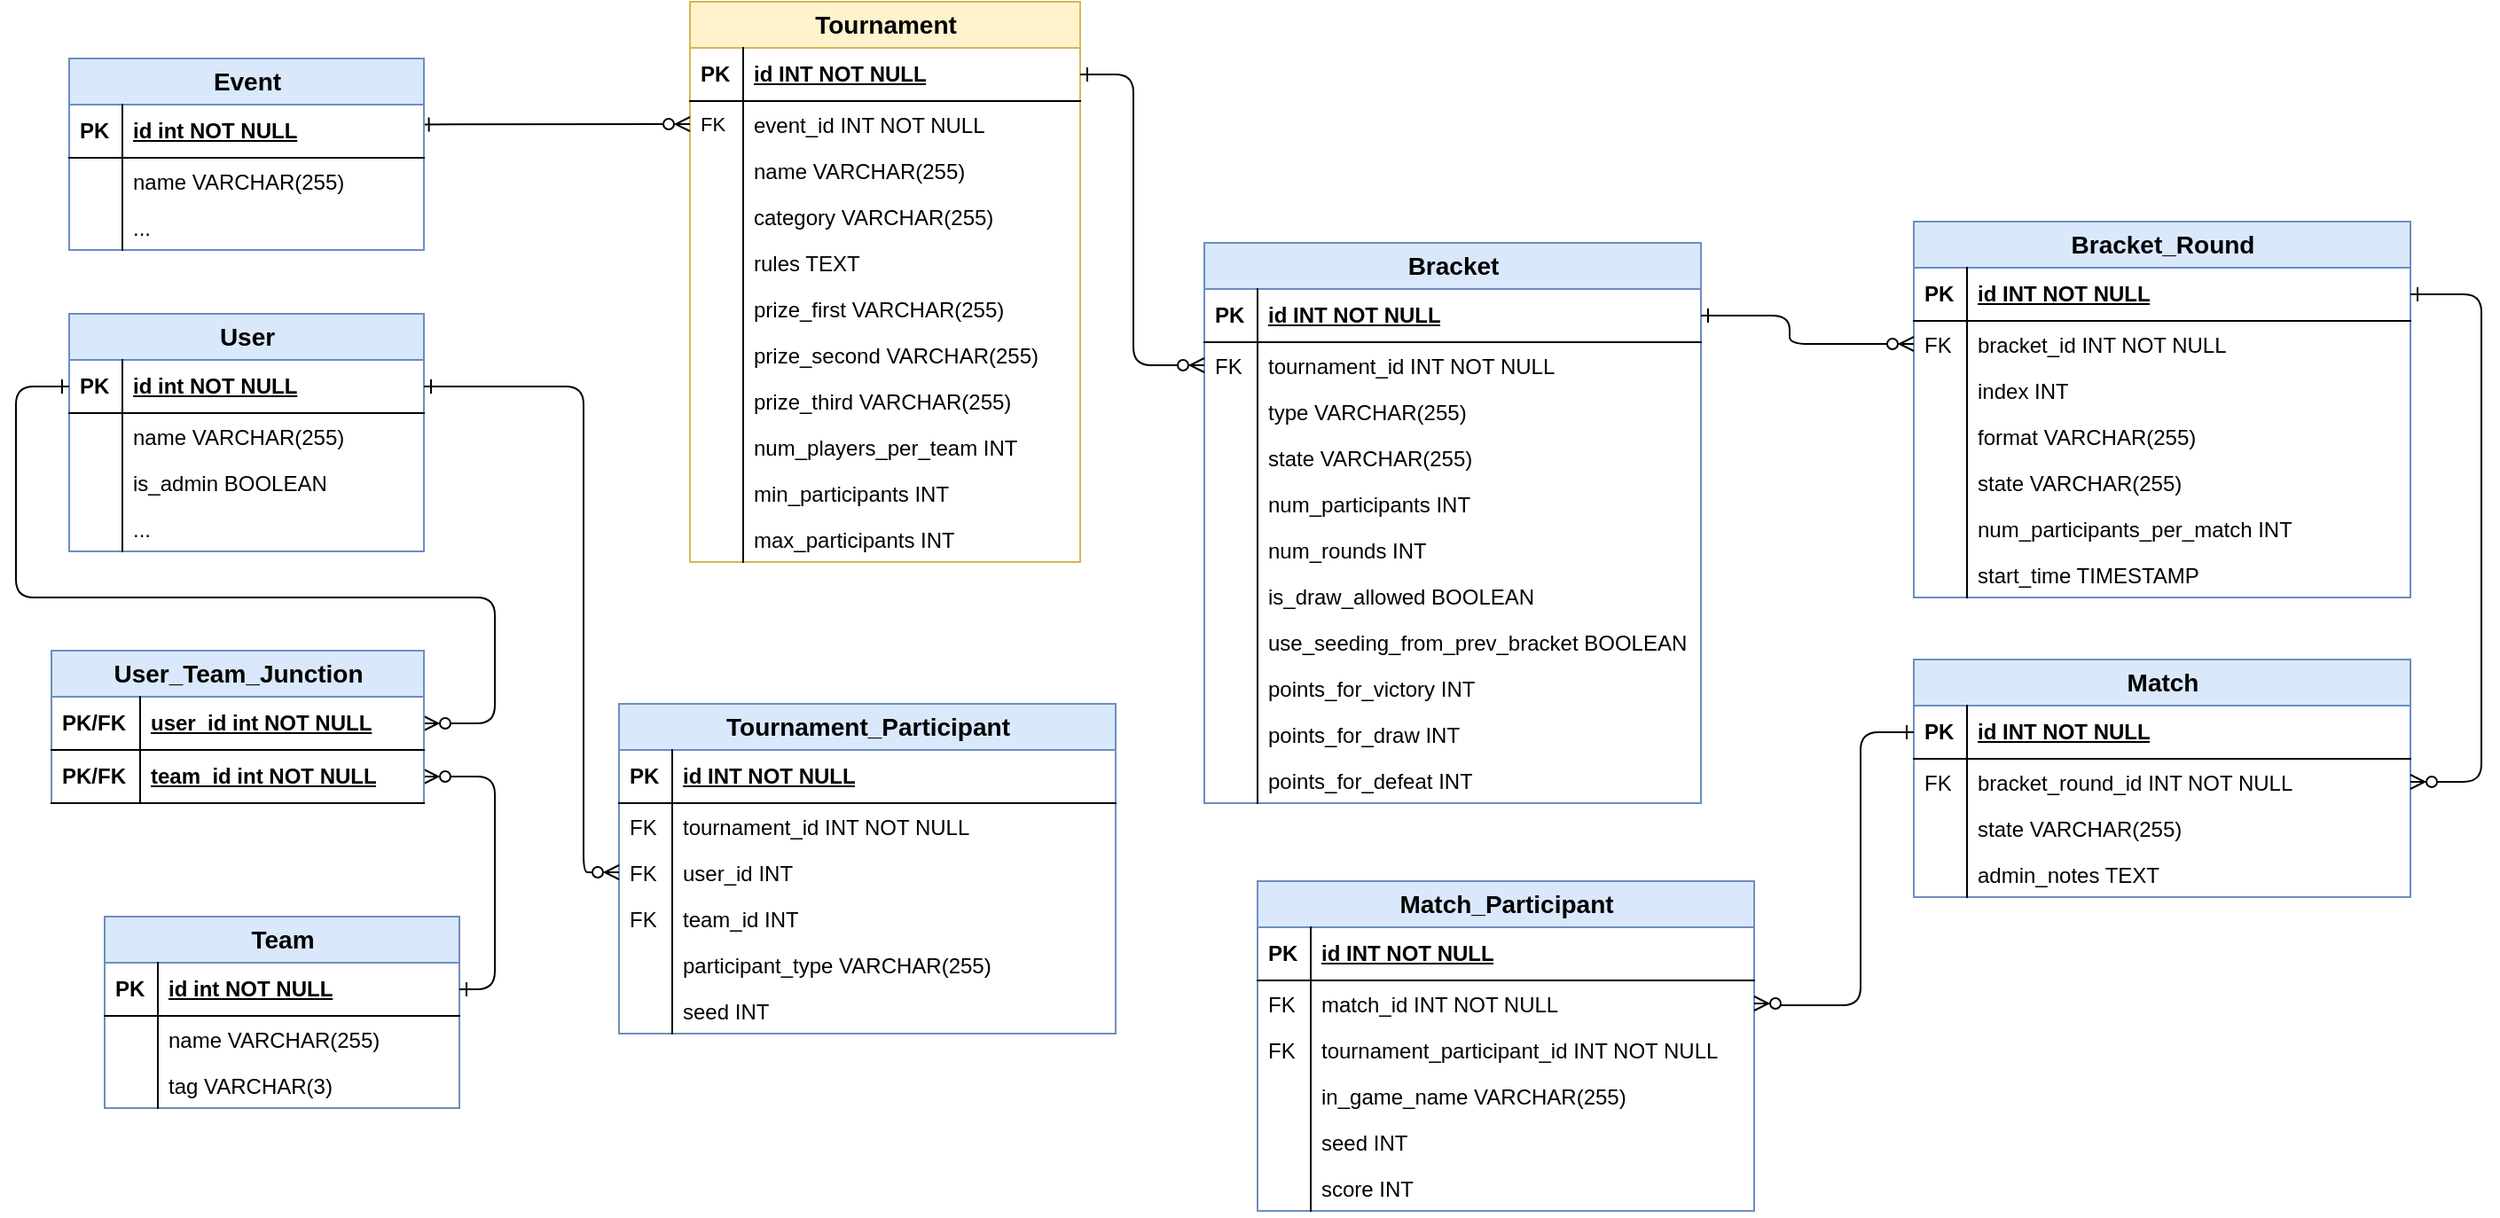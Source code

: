 <mxfile version="26.0.9">
  <diagram name="Page-1" id="e56a1550-8fbb-45ad-956c-1786394a9013">
    <mxGraphModel dx="2074" dy="1196" grid="1" gridSize="10" guides="1" tooltips="1" connect="1" arrows="1" fold="1" page="1" pageScale="1" pageWidth="1100" pageHeight="850" background="none" math="0" shadow="0">
      <root>
        <mxCell id="0" />
        <mxCell id="1" parent="0" />
        <mxCell id="2e49270ec7c68f3f-8" value="Tournament" style="swimlane;html=1;fontStyle=1;childLayout=stackLayout;horizontal=1;startSize=26;fillColor=#fff2cc;horizontalStack=0;resizeParent=1;resizeLast=0;collapsible=1;marginBottom=0;swimlaneFillColor=#ffffff;align=center;rounded=0;shadow=0;comic=0;labelBackgroundColor=none;strokeWidth=1;fontFamily=Helvetica;fontSize=14;swimlaneLine=1;strokeColor=#d6b656;" parent="1" vertex="1">
          <mxGeometry x="400" y="54" width="220" height="316" as="geometry" />
        </mxCell>
        <mxCell id="2e49270ec7c68f3f-9" value="id INT NOT NULL" style="shape=partialRectangle;top=0;left=0;right=0;bottom=1;html=1;align=left;verticalAlign=middle;fillColor=none;spacingLeft=34;spacingRight=4;whiteSpace=wrap;overflow=hidden;rotatable=0;points=[[0,0.5],[1,0.5]];portConstraint=eastwest;dropTarget=0;fontStyle=5;" parent="2e49270ec7c68f3f-8" vertex="1">
          <mxGeometry y="26" width="220" height="30" as="geometry" />
        </mxCell>
        <mxCell id="2e49270ec7c68f3f-10" value="PK" style="shape=partialRectangle;top=0;left=0;bottom=0;html=1;fillColor=none;align=left;verticalAlign=middle;spacingLeft=4;spacingRight=4;whiteSpace=wrap;overflow=hidden;rotatable=0;points=[];portConstraint=eastwest;part=1;fontStyle=1" parent="2e49270ec7c68f3f-9" vertex="1" connectable="0">
          <mxGeometry width="30" height="30" as="geometry" />
        </mxCell>
        <mxCell id="2e49270ec7c68f3f-11" value="event_id INT NOT NULL" style="shape=partialRectangle;top=0;left=0;right=0;bottom=0;html=1;align=left;verticalAlign=top;fillColor=none;spacingLeft=34;spacingRight=4;whiteSpace=wrap;overflow=hidden;rotatable=0;points=[[0,0.5],[1,0.5]];portConstraint=eastwest;dropTarget=0;" parent="2e49270ec7c68f3f-8" vertex="1">
          <mxGeometry y="56" width="220" height="26" as="geometry" />
        </mxCell>
        <mxCell id="2e49270ec7c68f3f-12" value="FK" style="shape=partialRectangle;top=0;left=0;bottom=0;html=1;fillColor=none;align=left;verticalAlign=top;spacingLeft=4;spacingRight=4;whiteSpace=wrap;overflow=hidden;rotatable=0;points=[];portConstraint=eastwest;part=1;fontSize=11;" parent="2e49270ec7c68f3f-11" vertex="1" connectable="0">
          <mxGeometry width="30" height="26" as="geometry" />
        </mxCell>
        <mxCell id="2e49270ec7c68f3f-13" value="name VARCHAR(255)" style="shape=partialRectangle;top=0;left=0;right=0;bottom=0;html=1;align=left;verticalAlign=top;fillColor=none;spacingLeft=34;spacingRight=4;whiteSpace=wrap;overflow=hidden;rotatable=0;points=[[0,0.5],[1,0.5]];portConstraint=eastwest;dropTarget=0;" parent="2e49270ec7c68f3f-8" vertex="1">
          <mxGeometry y="82" width="220" height="26" as="geometry" />
        </mxCell>
        <mxCell id="2e49270ec7c68f3f-14" value="" style="shape=partialRectangle;top=0;left=0;bottom=0;html=1;fillColor=none;align=left;verticalAlign=top;spacingLeft=4;spacingRight=4;whiteSpace=wrap;overflow=hidden;rotatable=0;points=[];portConstraint=eastwest;part=1;" parent="2e49270ec7c68f3f-13" vertex="1" connectable="0">
          <mxGeometry width="30" height="26" as="geometry" />
        </mxCell>
        <mxCell id="2e49270ec7c68f3f-15" value="category VARCHAR(255)" style="shape=partialRectangle;top=0;left=0;right=0;bottom=0;html=1;align=left;verticalAlign=top;fillColor=none;spacingLeft=34;spacingRight=4;whiteSpace=wrap;overflow=hidden;rotatable=0;points=[[0,0.5],[1,0.5]];portConstraint=eastwest;dropTarget=0;" parent="2e49270ec7c68f3f-8" vertex="1">
          <mxGeometry y="108" width="220" height="26" as="geometry" />
        </mxCell>
        <mxCell id="2e49270ec7c68f3f-16" value="" style="shape=partialRectangle;top=0;left=0;bottom=0;html=1;fillColor=none;align=left;verticalAlign=top;spacingLeft=4;spacingRight=4;whiteSpace=wrap;overflow=hidden;rotatable=0;points=[];portConstraint=eastwest;part=1;" parent="2e49270ec7c68f3f-15" vertex="1" connectable="0">
          <mxGeometry width="30" height="26" as="geometry" />
        </mxCell>
        <mxCell id="fRaRHM7b2rhpV97zPJQO-42" value="rules TEXT" style="shape=partialRectangle;top=0;left=0;right=0;bottom=0;html=1;align=left;verticalAlign=top;fillColor=none;spacingLeft=34;spacingRight=4;whiteSpace=wrap;overflow=hidden;rotatable=0;points=[[0,0.5],[1,0.5]];portConstraint=eastwest;dropTarget=0;" parent="2e49270ec7c68f3f-8" vertex="1">
          <mxGeometry y="134" width="220" height="26" as="geometry" />
        </mxCell>
        <mxCell id="fRaRHM7b2rhpV97zPJQO-43" value="" style="shape=partialRectangle;top=0;left=0;bottom=0;html=1;fillColor=none;align=left;verticalAlign=top;spacingLeft=4;spacingRight=4;whiteSpace=wrap;overflow=hidden;rotatable=0;points=[];portConstraint=eastwest;part=1;" parent="fRaRHM7b2rhpV97zPJQO-42" vertex="1" connectable="0">
          <mxGeometry width="30" height="26" as="geometry" />
        </mxCell>
        <mxCell id="fRaRHM7b2rhpV97zPJQO-53" value="prize_first VARCHAR(255)" style="shape=partialRectangle;top=0;left=0;right=0;bottom=0;html=1;align=left;verticalAlign=top;fillColor=none;spacingLeft=34;spacingRight=4;whiteSpace=wrap;overflow=hidden;rotatable=0;points=[[0,0.5],[1,0.5]];portConstraint=eastwest;dropTarget=0;" parent="2e49270ec7c68f3f-8" vertex="1">
          <mxGeometry y="160" width="220" height="26" as="geometry" />
        </mxCell>
        <mxCell id="fRaRHM7b2rhpV97zPJQO-54" value="" style="shape=partialRectangle;top=0;left=0;bottom=0;html=1;fillColor=none;align=left;verticalAlign=top;spacingLeft=4;spacingRight=4;whiteSpace=wrap;overflow=hidden;rotatable=0;points=[];portConstraint=eastwest;part=1;fontSize=11;" parent="fRaRHM7b2rhpV97zPJQO-53" vertex="1" connectable="0">
          <mxGeometry width="30" height="26" as="geometry" />
        </mxCell>
        <mxCell id="2e49270ec7c68f3f-17" value="prize_second VARCHAR(255)" style="shape=partialRectangle;top=0;left=0;right=0;bottom=0;html=1;align=left;verticalAlign=top;fillColor=none;spacingLeft=34;spacingRight=4;whiteSpace=wrap;overflow=hidden;rotatable=0;points=[[0,0.5],[1,0.5]];portConstraint=eastwest;dropTarget=0;" parent="2e49270ec7c68f3f-8" vertex="1">
          <mxGeometry y="186" width="220" height="26" as="geometry" />
        </mxCell>
        <mxCell id="2e49270ec7c68f3f-18" value="" style="shape=partialRectangle;top=0;left=0;bottom=0;html=1;fillColor=none;align=left;verticalAlign=top;spacingLeft=4;spacingRight=4;whiteSpace=wrap;overflow=hidden;rotatable=0;points=[];portConstraint=eastwest;part=1;" parent="2e49270ec7c68f3f-17" vertex="1" connectable="0">
          <mxGeometry width="30" height="26" as="geometry" />
        </mxCell>
        <mxCell id="8nVqn9F7mRkCLRHkXSz2-2" value="prize_third VARCHAR(255)" style="shape=partialRectangle;top=0;left=0;right=0;bottom=0;html=1;align=left;verticalAlign=top;fillColor=none;spacingLeft=34;spacingRight=4;whiteSpace=wrap;overflow=hidden;rotatable=0;points=[[0,0.5],[1,0.5]];portConstraint=eastwest;dropTarget=0;" parent="2e49270ec7c68f3f-8" vertex="1">
          <mxGeometry y="212" width="220" height="26" as="geometry" />
        </mxCell>
        <mxCell id="8nVqn9F7mRkCLRHkXSz2-3" value="" style="shape=partialRectangle;top=0;left=0;bottom=0;html=1;fillColor=none;align=left;verticalAlign=top;spacingLeft=4;spacingRight=4;whiteSpace=wrap;overflow=hidden;rotatable=0;points=[];portConstraint=eastwest;part=1;" parent="8nVqn9F7mRkCLRHkXSz2-2" vertex="1" connectable="0">
          <mxGeometry width="30" height="26" as="geometry" />
        </mxCell>
        <mxCell id="8nVqn9F7mRkCLRHkXSz2-4" value="num_players_per_team INT" style="shape=partialRectangle;top=0;left=0;right=0;bottom=0;html=1;align=left;verticalAlign=top;fillColor=none;spacingLeft=34;spacingRight=4;whiteSpace=wrap;overflow=hidden;rotatable=0;points=[[0,0.5],[1,0.5]];portConstraint=eastwest;dropTarget=0;" parent="2e49270ec7c68f3f-8" vertex="1">
          <mxGeometry y="238" width="220" height="26" as="geometry" />
        </mxCell>
        <mxCell id="8nVqn9F7mRkCLRHkXSz2-5" value="" style="shape=partialRectangle;top=0;left=0;bottom=0;html=1;fillColor=none;align=left;verticalAlign=top;spacingLeft=4;spacingRight=4;whiteSpace=wrap;overflow=hidden;rotatable=0;points=[];portConstraint=eastwest;part=1;" parent="8nVqn9F7mRkCLRHkXSz2-4" vertex="1" connectable="0">
          <mxGeometry width="30" height="26" as="geometry" />
        </mxCell>
        <mxCell id="8nVqn9F7mRkCLRHkXSz2-6" value="min_participants INT" style="shape=partialRectangle;top=0;left=0;right=0;bottom=0;html=1;align=left;verticalAlign=top;fillColor=none;spacingLeft=34;spacingRight=4;whiteSpace=wrap;overflow=hidden;rotatable=0;points=[[0,0.5],[1,0.5]];portConstraint=eastwest;dropTarget=0;" parent="2e49270ec7c68f3f-8" vertex="1">
          <mxGeometry y="264" width="220" height="26" as="geometry" />
        </mxCell>
        <mxCell id="8nVqn9F7mRkCLRHkXSz2-7" value="" style="shape=partialRectangle;top=0;left=0;bottom=0;html=1;fillColor=none;align=left;verticalAlign=top;spacingLeft=4;spacingRight=4;whiteSpace=wrap;overflow=hidden;rotatable=0;points=[];portConstraint=eastwest;part=1;" parent="8nVqn9F7mRkCLRHkXSz2-6" vertex="1" connectable="0">
          <mxGeometry width="30" height="26" as="geometry" />
        </mxCell>
        <mxCell id="8nVqn9F7mRkCLRHkXSz2-8" value="max_participants INT" style="shape=partialRectangle;top=0;left=0;right=0;bottom=0;html=1;align=left;verticalAlign=top;fillColor=none;spacingLeft=34;spacingRight=4;whiteSpace=wrap;overflow=hidden;rotatable=0;points=[[0,0.5],[1,0.5]];portConstraint=eastwest;dropTarget=0;" parent="2e49270ec7c68f3f-8" vertex="1">
          <mxGeometry y="290" width="220" height="26" as="geometry" />
        </mxCell>
        <mxCell id="8nVqn9F7mRkCLRHkXSz2-9" value="" style="shape=partialRectangle;top=0;left=0;bottom=0;html=1;fillColor=none;align=left;verticalAlign=top;spacingLeft=4;spacingRight=4;whiteSpace=wrap;overflow=hidden;rotatable=0;points=[];portConstraint=eastwest;part=1;" parent="8nVqn9F7mRkCLRHkXSz2-8" vertex="1" connectable="0">
          <mxGeometry width="30" height="26" as="geometry" />
        </mxCell>
        <mxCell id="2e49270ec7c68f3f-57" value="" style="edgeStyle=orthogonalEdgeStyle;html=1;endArrow=ERone;startArrow=ERzeroToMany;labelBackgroundColor=none;fontFamily=Verdana;fontSize=14;endFill=0;startFill=0;exitX=0;exitY=0.5;exitDx=0;exitDy=0;entryX=0.994;entryY=0.373;entryDx=0;entryDy=0;entryPerimeter=0;rounded=1;curved=0;" parent="1" source="2e49270ec7c68f3f-11" target="fRaRHM7b2rhpV97zPJQO-6" edge="1">
          <mxGeometry width="100" height="100" relative="1" as="geometry">
            <mxPoint x="460" y="151" as="sourcePoint" />
            <mxPoint x="300" y="120" as="targetPoint" />
            <Array as="points">
              <mxPoint x="249" y="123" />
            </Array>
          </mxGeometry>
        </mxCell>
        <mxCell id="fRaRHM7b2rhpV97zPJQO-5" value="Event" style="swimlane;html=1;fontStyle=1;childLayout=stackLayout;horizontal=1;startSize=26;fillColor=#dae8fc;horizontalStack=0;resizeParent=1;resizeLast=0;collapsible=1;marginBottom=0;swimlaneFillColor=#ffffff;align=center;rounded=0;shadow=0;comic=0;labelBackgroundColor=none;strokeWidth=1;fontFamily=Helvetica;fontSize=14;strokeColor=#6c8ebf;" parent="1" vertex="1">
          <mxGeometry x="50" y="86" width="200" height="108" as="geometry" />
        </mxCell>
        <mxCell id="fRaRHM7b2rhpV97zPJQO-6" value="id int NOT NULL" style="shape=partialRectangle;top=0;left=0;right=0;bottom=1;html=1;align=left;verticalAlign=middle;fillColor=none;spacingLeft=34;spacingRight=4;whiteSpace=wrap;overflow=hidden;rotatable=0;points=[[0,0.5],[1,0.5]];portConstraint=eastwest;dropTarget=0;fontStyle=5;" parent="fRaRHM7b2rhpV97zPJQO-5" vertex="1">
          <mxGeometry y="26" width="200" height="30" as="geometry" />
        </mxCell>
        <mxCell id="fRaRHM7b2rhpV97zPJQO-7" value="&lt;b&gt;PK&lt;/b&gt;" style="shape=partialRectangle;top=0;left=0;bottom=0;html=1;fillColor=none;align=left;verticalAlign=middle;spacingLeft=4;spacingRight=4;whiteSpace=wrap;overflow=hidden;rotatable=0;points=[];portConstraint=eastwest;part=1;" parent="fRaRHM7b2rhpV97zPJQO-6" vertex="1" connectable="0">
          <mxGeometry width="30" height="30" as="geometry" />
        </mxCell>
        <mxCell id="fRaRHM7b2rhpV97zPJQO-8" value="name VARCHAR(255)" style="shape=partialRectangle;top=0;left=0;right=0;bottom=0;html=1;align=left;verticalAlign=top;fillColor=none;spacingLeft=34;spacingRight=4;whiteSpace=wrap;overflow=hidden;rotatable=0;points=[[0,0.5],[1,0.5]];portConstraint=eastwest;dropTarget=0;" parent="fRaRHM7b2rhpV97zPJQO-5" vertex="1">
          <mxGeometry y="56" width="200" height="26" as="geometry" />
        </mxCell>
        <mxCell id="fRaRHM7b2rhpV97zPJQO-9" value="" style="shape=partialRectangle;top=0;left=0;bottom=0;html=1;fillColor=none;align=left;verticalAlign=top;spacingLeft=4;spacingRight=4;whiteSpace=wrap;overflow=hidden;rotatable=0;points=[];portConstraint=eastwest;part=1;" parent="fRaRHM7b2rhpV97zPJQO-8" vertex="1" connectable="0">
          <mxGeometry width="30" height="26" as="geometry" />
        </mxCell>
        <mxCell id="j7k2FUHL1dCIR6f3sE-u-59" value="..." style="shape=partialRectangle;top=0;left=0;right=0;bottom=0;html=1;align=left;verticalAlign=top;fillColor=none;spacingLeft=34;spacingRight=4;whiteSpace=wrap;overflow=hidden;rotatable=0;points=[[0,0.5],[1,0.5]];portConstraint=eastwest;dropTarget=0;" parent="fRaRHM7b2rhpV97zPJQO-5" vertex="1">
          <mxGeometry y="82" width="200" height="26" as="geometry" />
        </mxCell>
        <mxCell id="j7k2FUHL1dCIR6f3sE-u-60" value="" style="shape=partialRectangle;top=0;left=0;bottom=0;html=1;fillColor=none;align=left;verticalAlign=top;spacingLeft=4;spacingRight=4;whiteSpace=wrap;overflow=hidden;rotatable=0;points=[];portConstraint=eastwest;part=1;" parent="j7k2FUHL1dCIR6f3sE-u-59" vertex="1" connectable="0">
          <mxGeometry width="30" height="26" as="geometry" />
        </mxCell>
        <mxCell id="fRaRHM7b2rhpV97zPJQO-57" value="Bracket" style="swimlane;html=1;fontStyle=1;childLayout=stackLayout;horizontal=1;startSize=26;fillColor=#dae8fc;horizontalStack=0;resizeParent=1;resizeLast=0;collapsible=1;marginBottom=0;swimlaneFillColor=#ffffff;align=center;rounded=0;shadow=0;comic=0;labelBackgroundColor=none;strokeWidth=1;fontFamily=Helvetica;fontSize=14;strokeColor=#6c8ebf;" parent="1" vertex="1">
          <mxGeometry x="690" y="190" width="280" height="316" as="geometry" />
        </mxCell>
        <mxCell id="fRaRHM7b2rhpV97zPJQO-58" value="id INT NOT NULL" style="shape=partialRectangle;top=0;left=0;right=0;bottom=1;html=1;align=left;verticalAlign=middle;fillColor=none;spacingLeft=34;spacingRight=4;whiteSpace=wrap;overflow=hidden;rotatable=0;points=[[0,0.5],[1,0.5]];portConstraint=eastwest;dropTarget=0;fontStyle=5;" parent="fRaRHM7b2rhpV97zPJQO-57" vertex="1">
          <mxGeometry y="26" width="280" height="30" as="geometry" />
        </mxCell>
        <mxCell id="fRaRHM7b2rhpV97zPJQO-59" value="&lt;b&gt;PK&lt;/b&gt;" style="shape=partialRectangle;top=0;left=0;bottom=0;html=1;fillColor=none;align=left;verticalAlign=middle;spacingLeft=4;spacingRight=4;whiteSpace=wrap;overflow=hidden;rotatable=0;points=[];portConstraint=eastwest;part=1;" parent="fRaRHM7b2rhpV97zPJQO-58" vertex="1" connectable="0">
          <mxGeometry width="30" height="30" as="geometry" />
        </mxCell>
        <mxCell id="fRaRHM7b2rhpV97zPJQO-60" value="tournament_id INT NOT NULL" style="shape=partialRectangle;top=0;left=0;right=0;bottom=0;html=1;align=left;verticalAlign=top;fillColor=none;spacingLeft=34;spacingRight=4;whiteSpace=wrap;overflow=hidden;rotatable=0;points=[[0,0.5],[1,0.5]];portConstraint=eastwest;dropTarget=0;" parent="fRaRHM7b2rhpV97zPJQO-57" vertex="1">
          <mxGeometry y="56" width="280" height="26" as="geometry" />
        </mxCell>
        <mxCell id="fRaRHM7b2rhpV97zPJQO-61" value="FK" style="shape=partialRectangle;top=0;left=0;bottom=0;html=1;fillColor=none;align=left;verticalAlign=top;spacingLeft=4;spacingRight=4;whiteSpace=wrap;overflow=hidden;rotatable=0;points=[];portConstraint=eastwest;part=1;" parent="fRaRHM7b2rhpV97zPJQO-60" vertex="1" connectable="0">
          <mxGeometry width="30" height="26" as="geometry" />
        </mxCell>
        <mxCell id="fRaRHM7b2rhpV97zPJQO-62" value="type VARCHAR(255)" style="shape=partialRectangle;top=0;left=0;right=0;bottom=0;html=1;align=left;verticalAlign=top;fillColor=none;spacingLeft=34;spacingRight=4;whiteSpace=wrap;overflow=hidden;rotatable=0;points=[[0,0.5],[1,0.5]];portConstraint=eastwest;dropTarget=0;" parent="fRaRHM7b2rhpV97zPJQO-57" vertex="1">
          <mxGeometry y="82" width="280" height="26" as="geometry" />
        </mxCell>
        <mxCell id="fRaRHM7b2rhpV97zPJQO-63" value="" style="shape=partialRectangle;top=0;left=0;bottom=0;html=1;fillColor=none;align=left;verticalAlign=top;spacingLeft=4;spacingRight=4;whiteSpace=wrap;overflow=hidden;rotatable=0;points=[];portConstraint=eastwest;part=1;" parent="fRaRHM7b2rhpV97zPJQO-62" vertex="1" connectable="0">
          <mxGeometry width="30" height="26" as="geometry" />
        </mxCell>
        <mxCell id="8nVqn9F7mRkCLRHkXSz2-12" value="state VARCHAR(255)" style="shape=partialRectangle;top=0;left=0;right=0;bottom=0;html=1;align=left;verticalAlign=top;fillColor=none;spacingLeft=34;spacingRight=4;whiteSpace=wrap;overflow=hidden;rotatable=0;points=[[0,0.5],[1,0.5]];portConstraint=eastwest;dropTarget=0;" parent="fRaRHM7b2rhpV97zPJQO-57" vertex="1">
          <mxGeometry y="108" width="280" height="26" as="geometry" />
        </mxCell>
        <mxCell id="8nVqn9F7mRkCLRHkXSz2-13" value="" style="shape=partialRectangle;top=0;left=0;bottom=0;html=1;fillColor=none;align=left;verticalAlign=top;spacingLeft=4;spacingRight=4;whiteSpace=wrap;overflow=hidden;rotatable=0;points=[];portConstraint=eastwest;part=1;" parent="8nVqn9F7mRkCLRHkXSz2-12" vertex="1" connectable="0">
          <mxGeometry width="30" height="26" as="geometry" />
        </mxCell>
        <mxCell id="8nVqn9F7mRkCLRHkXSz2-10" value="num_participants INT" style="shape=partialRectangle;top=0;left=0;right=0;bottom=0;html=1;align=left;verticalAlign=top;fillColor=none;spacingLeft=34;spacingRight=4;whiteSpace=wrap;overflow=hidden;rotatable=0;points=[[0,0.5],[1,0.5]];portConstraint=eastwest;dropTarget=0;" parent="fRaRHM7b2rhpV97zPJQO-57" vertex="1">
          <mxGeometry y="134" width="280" height="26" as="geometry" />
        </mxCell>
        <mxCell id="8nVqn9F7mRkCLRHkXSz2-11" value="" style="shape=partialRectangle;top=0;left=0;bottom=0;html=1;fillColor=none;align=left;verticalAlign=top;spacingLeft=4;spacingRight=4;whiteSpace=wrap;overflow=hidden;rotatable=0;points=[];portConstraint=eastwest;part=1;" parent="8nVqn9F7mRkCLRHkXSz2-10" vertex="1" connectable="0">
          <mxGeometry width="30" height="26" as="geometry" />
        </mxCell>
        <mxCell id="8nVqn9F7mRkCLRHkXSz2-14" value="num_rounds INT" style="shape=partialRectangle;top=0;left=0;right=0;bottom=0;html=1;align=left;verticalAlign=top;fillColor=none;spacingLeft=34;spacingRight=4;whiteSpace=wrap;overflow=hidden;rotatable=0;points=[[0,0.5],[1,0.5]];portConstraint=eastwest;dropTarget=0;" parent="fRaRHM7b2rhpV97zPJQO-57" vertex="1">
          <mxGeometry y="160" width="280" height="26" as="geometry" />
        </mxCell>
        <mxCell id="8nVqn9F7mRkCLRHkXSz2-15" value="" style="shape=partialRectangle;top=0;left=0;bottom=0;html=1;fillColor=none;align=left;verticalAlign=top;spacingLeft=4;spacingRight=4;whiteSpace=wrap;overflow=hidden;rotatable=0;points=[];portConstraint=eastwest;part=1;" parent="8nVqn9F7mRkCLRHkXSz2-14" vertex="1" connectable="0">
          <mxGeometry width="30" height="26" as="geometry" />
        </mxCell>
        <mxCell id="8nVqn9F7mRkCLRHkXSz2-16" value="is_draw_allowed BOOLEAN" style="shape=partialRectangle;top=0;left=0;right=0;bottom=0;html=1;align=left;verticalAlign=top;fillColor=none;spacingLeft=34;spacingRight=4;whiteSpace=wrap;overflow=hidden;rotatable=0;points=[[0,0.5],[1,0.5]];portConstraint=eastwest;dropTarget=0;" parent="fRaRHM7b2rhpV97zPJQO-57" vertex="1">
          <mxGeometry y="186" width="280" height="26" as="geometry" />
        </mxCell>
        <mxCell id="8nVqn9F7mRkCLRHkXSz2-17" value="" style="shape=partialRectangle;top=0;left=0;bottom=0;html=1;fillColor=none;align=left;verticalAlign=top;spacingLeft=4;spacingRight=4;whiteSpace=wrap;overflow=hidden;rotatable=0;points=[];portConstraint=eastwest;part=1;" parent="8nVqn9F7mRkCLRHkXSz2-16" vertex="1" connectable="0">
          <mxGeometry width="30" height="26" as="geometry" />
        </mxCell>
        <mxCell id="8nVqn9F7mRkCLRHkXSz2-18" value="use_seeding_from_prev_bracket BOOLEAN" style="shape=partialRectangle;top=0;left=0;right=0;bottom=0;html=1;align=left;verticalAlign=top;fillColor=none;spacingLeft=34;spacingRight=4;whiteSpace=wrap;overflow=hidden;rotatable=0;points=[[0,0.5],[1,0.5]];portConstraint=eastwest;dropTarget=0;" parent="fRaRHM7b2rhpV97zPJQO-57" vertex="1">
          <mxGeometry y="212" width="280" height="26" as="geometry" />
        </mxCell>
        <mxCell id="8nVqn9F7mRkCLRHkXSz2-19" value="" style="shape=partialRectangle;top=0;left=0;bottom=0;html=1;fillColor=none;align=left;verticalAlign=top;spacingLeft=4;spacingRight=4;whiteSpace=wrap;overflow=hidden;rotatable=0;points=[];portConstraint=eastwest;part=1;" parent="8nVqn9F7mRkCLRHkXSz2-18" vertex="1" connectable="0">
          <mxGeometry width="30" height="26" as="geometry" />
        </mxCell>
        <mxCell id="8nVqn9F7mRkCLRHkXSz2-20" value="points_for_victory INT" style="shape=partialRectangle;top=0;left=0;right=0;bottom=0;html=1;align=left;verticalAlign=top;fillColor=none;spacingLeft=34;spacingRight=4;whiteSpace=wrap;overflow=hidden;rotatable=0;points=[[0,0.5],[1,0.5]];portConstraint=eastwest;dropTarget=0;" parent="fRaRHM7b2rhpV97zPJQO-57" vertex="1">
          <mxGeometry y="238" width="280" height="26" as="geometry" />
        </mxCell>
        <mxCell id="8nVqn9F7mRkCLRHkXSz2-21" value="" style="shape=partialRectangle;top=0;left=0;bottom=0;html=1;fillColor=none;align=left;verticalAlign=top;spacingLeft=4;spacingRight=4;whiteSpace=wrap;overflow=hidden;rotatable=0;points=[];portConstraint=eastwest;part=1;" parent="8nVqn9F7mRkCLRHkXSz2-20" vertex="1" connectable="0">
          <mxGeometry width="30" height="26" as="geometry" />
        </mxCell>
        <mxCell id="8nVqn9F7mRkCLRHkXSz2-22" value="points_for_draw INT" style="shape=partialRectangle;top=0;left=0;right=0;bottom=0;html=1;align=left;verticalAlign=top;fillColor=none;spacingLeft=34;spacingRight=4;whiteSpace=wrap;overflow=hidden;rotatable=0;points=[[0,0.5],[1,0.5]];portConstraint=eastwest;dropTarget=0;" parent="fRaRHM7b2rhpV97zPJQO-57" vertex="1">
          <mxGeometry y="264" width="280" height="26" as="geometry" />
        </mxCell>
        <mxCell id="8nVqn9F7mRkCLRHkXSz2-23" value="" style="shape=partialRectangle;top=0;left=0;bottom=0;html=1;fillColor=none;align=left;verticalAlign=top;spacingLeft=4;spacingRight=4;whiteSpace=wrap;overflow=hidden;rotatable=0;points=[];portConstraint=eastwest;part=1;" parent="8nVqn9F7mRkCLRHkXSz2-22" vertex="1" connectable="0">
          <mxGeometry width="30" height="26" as="geometry" />
        </mxCell>
        <mxCell id="8nVqn9F7mRkCLRHkXSz2-24" value="points_for_defeat INT" style="shape=partialRectangle;top=0;left=0;right=0;bottom=0;html=1;align=left;verticalAlign=top;fillColor=none;spacingLeft=34;spacingRight=4;whiteSpace=wrap;overflow=hidden;rotatable=0;points=[[0,0.5],[1,0.5]];portConstraint=eastwest;dropTarget=0;" parent="fRaRHM7b2rhpV97zPJQO-57" vertex="1">
          <mxGeometry y="290" width="280" height="26" as="geometry" />
        </mxCell>
        <mxCell id="8nVqn9F7mRkCLRHkXSz2-25" value="" style="shape=partialRectangle;top=0;left=0;bottom=0;html=1;fillColor=none;align=left;verticalAlign=top;spacingLeft=4;spacingRight=4;whiteSpace=wrap;overflow=hidden;rotatable=0;points=[];portConstraint=eastwest;part=1;" parent="8nVqn9F7mRkCLRHkXSz2-24" vertex="1" connectable="0">
          <mxGeometry width="30" height="26" as="geometry" />
        </mxCell>
        <mxCell id="fRaRHM7b2rhpV97zPJQO-129" value="" style="edgeStyle=orthogonalEdgeStyle;html=1;endArrow=ERzeroToMany;startArrow=ERone;labelBackgroundColor=none;fontFamily=Verdana;fontSize=14;startFill=0;exitX=1;exitY=0.5;exitDx=0;exitDy=0;entryX=0;entryY=0.5;entryDx=0;entryDy=0;" parent="1" source="2e49270ec7c68f3f-9" target="fRaRHM7b2rhpV97zPJQO-60" edge="1">
          <mxGeometry width="100" height="100" relative="1" as="geometry">
            <mxPoint x="1070" y="380" as="sourcePoint" />
            <mxPoint x="830" y="850" as="targetPoint" />
            <Array as="points">
              <mxPoint x="650" y="95" />
              <mxPoint x="650" y="259" />
            </Array>
          </mxGeometry>
        </mxCell>
        <mxCell id="8nVqn9F7mRkCLRHkXSz2-26" value="Bracket_Round" style="swimlane;html=1;fontStyle=1;childLayout=stackLayout;horizontal=1;startSize=26;fillColor=#dae8fc;horizontalStack=0;resizeParent=1;resizeLast=0;collapsible=1;marginBottom=0;swimlaneFillColor=#ffffff;align=center;rounded=0;shadow=0;comic=0;labelBackgroundColor=none;strokeWidth=1;fontFamily=Helvetica;fontSize=14;strokeColor=#6c8ebf;" parent="1" vertex="1">
          <mxGeometry x="1090" y="178" width="280" height="212" as="geometry" />
        </mxCell>
        <mxCell id="8nVqn9F7mRkCLRHkXSz2-27" value="id INT NOT NULL" style="shape=partialRectangle;top=0;left=0;right=0;bottom=1;html=1;align=left;verticalAlign=middle;fillColor=none;spacingLeft=34;spacingRight=4;whiteSpace=wrap;overflow=hidden;rotatable=0;points=[[0,0.5],[1,0.5]];portConstraint=eastwest;dropTarget=0;fontStyle=5;" parent="8nVqn9F7mRkCLRHkXSz2-26" vertex="1">
          <mxGeometry y="26" width="280" height="30" as="geometry" />
        </mxCell>
        <mxCell id="8nVqn9F7mRkCLRHkXSz2-28" value="&lt;b&gt;PK&lt;/b&gt;" style="shape=partialRectangle;top=0;left=0;bottom=0;html=1;fillColor=none;align=left;verticalAlign=middle;spacingLeft=4;spacingRight=4;whiteSpace=wrap;overflow=hidden;rotatable=0;points=[];portConstraint=eastwest;part=1;" parent="8nVqn9F7mRkCLRHkXSz2-27" vertex="1" connectable="0">
          <mxGeometry width="30" height="30" as="geometry" />
        </mxCell>
        <mxCell id="8nVqn9F7mRkCLRHkXSz2-29" value="bracket_id INT NOT NULL" style="shape=partialRectangle;top=0;left=0;right=0;bottom=0;html=1;align=left;verticalAlign=top;fillColor=none;spacingLeft=34;spacingRight=4;whiteSpace=wrap;overflow=hidden;rotatable=0;points=[[0,0.5],[1,0.5]];portConstraint=eastwest;dropTarget=0;" parent="8nVqn9F7mRkCLRHkXSz2-26" vertex="1">
          <mxGeometry y="56" width="280" height="26" as="geometry" />
        </mxCell>
        <mxCell id="8nVqn9F7mRkCLRHkXSz2-30" value="FK" style="shape=partialRectangle;top=0;left=0;bottom=0;html=1;fillColor=none;align=left;verticalAlign=top;spacingLeft=4;spacingRight=4;whiteSpace=wrap;overflow=hidden;rotatable=0;points=[];portConstraint=eastwest;part=1;" parent="8nVqn9F7mRkCLRHkXSz2-29" vertex="1" connectable="0">
          <mxGeometry width="30" height="26" as="geometry" />
        </mxCell>
        <mxCell id="8nVqn9F7mRkCLRHkXSz2-31" value="index INT" style="shape=partialRectangle;top=0;left=0;right=0;bottom=0;html=1;align=left;verticalAlign=top;fillColor=none;spacingLeft=34;spacingRight=4;whiteSpace=wrap;overflow=hidden;rotatable=0;points=[[0,0.5],[1,0.5]];portConstraint=eastwest;dropTarget=0;" parent="8nVqn9F7mRkCLRHkXSz2-26" vertex="1">
          <mxGeometry y="82" width="280" height="26" as="geometry" />
        </mxCell>
        <mxCell id="8nVqn9F7mRkCLRHkXSz2-32" value="" style="shape=partialRectangle;top=0;left=0;bottom=0;html=1;fillColor=none;align=left;verticalAlign=top;spacingLeft=4;spacingRight=4;whiteSpace=wrap;overflow=hidden;rotatable=0;points=[];portConstraint=eastwest;part=1;" parent="8nVqn9F7mRkCLRHkXSz2-31" vertex="1" connectable="0">
          <mxGeometry width="30" height="26" as="geometry" />
        </mxCell>
        <mxCell id="8nVqn9F7mRkCLRHkXSz2-33" value="format VARCHAR(255)" style="shape=partialRectangle;top=0;left=0;right=0;bottom=0;html=1;align=left;verticalAlign=top;fillColor=none;spacingLeft=34;spacingRight=4;whiteSpace=wrap;overflow=hidden;rotatable=0;points=[[0,0.5],[1,0.5]];portConstraint=eastwest;dropTarget=0;" parent="8nVqn9F7mRkCLRHkXSz2-26" vertex="1">
          <mxGeometry y="108" width="280" height="26" as="geometry" />
        </mxCell>
        <mxCell id="8nVqn9F7mRkCLRHkXSz2-34" value="" style="shape=partialRectangle;top=0;left=0;bottom=0;html=1;fillColor=none;align=left;verticalAlign=top;spacingLeft=4;spacingRight=4;whiteSpace=wrap;overflow=hidden;rotatable=0;points=[];portConstraint=eastwest;part=1;" parent="8nVqn9F7mRkCLRHkXSz2-33" vertex="1" connectable="0">
          <mxGeometry width="30" height="26" as="geometry" />
        </mxCell>
        <mxCell id="8nVqn9F7mRkCLRHkXSz2-39" value="state VARCHAR(255)" style="shape=partialRectangle;top=0;left=0;right=0;bottom=0;html=1;align=left;verticalAlign=top;fillColor=none;spacingLeft=34;spacingRight=4;whiteSpace=wrap;overflow=hidden;rotatable=0;points=[[0,0.5],[1,0.5]];portConstraint=eastwest;dropTarget=0;" parent="8nVqn9F7mRkCLRHkXSz2-26" vertex="1">
          <mxGeometry y="134" width="280" height="26" as="geometry" />
        </mxCell>
        <mxCell id="8nVqn9F7mRkCLRHkXSz2-40" value="" style="shape=partialRectangle;top=0;left=0;bottom=0;html=1;fillColor=none;align=left;verticalAlign=top;spacingLeft=4;spacingRight=4;whiteSpace=wrap;overflow=hidden;rotatable=0;points=[];portConstraint=eastwest;part=1;" parent="8nVqn9F7mRkCLRHkXSz2-39" vertex="1" connectable="0">
          <mxGeometry width="30" height="26" as="geometry" />
        </mxCell>
        <mxCell id="8nVqn9F7mRkCLRHkXSz2-35" value="num_participants_per_match INT" style="shape=partialRectangle;top=0;left=0;right=0;bottom=0;html=1;align=left;verticalAlign=top;fillColor=none;spacingLeft=34;spacingRight=4;whiteSpace=wrap;overflow=hidden;rotatable=0;points=[[0,0.5],[1,0.5]];portConstraint=eastwest;dropTarget=0;" parent="8nVqn9F7mRkCLRHkXSz2-26" vertex="1">
          <mxGeometry y="160" width="280" height="26" as="geometry" />
        </mxCell>
        <mxCell id="8nVqn9F7mRkCLRHkXSz2-36" value="" style="shape=partialRectangle;top=0;left=0;bottom=0;html=1;fillColor=none;align=left;verticalAlign=top;spacingLeft=4;spacingRight=4;whiteSpace=wrap;overflow=hidden;rotatable=0;points=[];portConstraint=eastwest;part=1;" parent="8nVqn9F7mRkCLRHkXSz2-35" vertex="1" connectable="0">
          <mxGeometry width="30" height="26" as="geometry" />
        </mxCell>
        <mxCell id="8nVqn9F7mRkCLRHkXSz2-37" value="start_time TIMESTAMP" style="shape=partialRectangle;top=0;left=0;right=0;bottom=0;html=1;align=left;verticalAlign=top;fillColor=none;spacingLeft=34;spacingRight=4;whiteSpace=wrap;overflow=hidden;rotatable=0;points=[[0,0.5],[1,0.5]];portConstraint=eastwest;dropTarget=0;" parent="8nVqn9F7mRkCLRHkXSz2-26" vertex="1">
          <mxGeometry y="186" width="280" height="26" as="geometry" />
        </mxCell>
        <mxCell id="8nVqn9F7mRkCLRHkXSz2-38" value="" style="shape=partialRectangle;top=0;left=0;bottom=0;html=1;fillColor=none;align=left;verticalAlign=top;spacingLeft=4;spacingRight=4;whiteSpace=wrap;overflow=hidden;rotatable=0;points=[];portConstraint=eastwest;part=1;" parent="8nVqn9F7mRkCLRHkXSz2-37" vertex="1" connectable="0">
          <mxGeometry width="30" height="26" as="geometry" />
        </mxCell>
        <mxCell id="8nVqn9F7mRkCLRHkXSz2-49" value="" style="edgeStyle=orthogonalEdgeStyle;html=1;endArrow=ERzeroToMany;startArrow=ERone;labelBackgroundColor=none;fontFamily=Verdana;fontSize=14;startFill=0;exitX=1;exitY=0.5;exitDx=0;exitDy=0;entryX=0;entryY=0.5;entryDx=0;entryDy=0;" parent="1" source="fRaRHM7b2rhpV97zPJQO-58" target="8nVqn9F7mRkCLRHkXSz2-29" edge="1">
          <mxGeometry width="100" height="100" relative="1" as="geometry">
            <mxPoint x="990" y="260" as="sourcePoint" />
            <mxPoint x="1060" y="424" as="targetPoint" />
            <Array as="points">
              <mxPoint x="1020" y="231" />
              <mxPoint x="1020" y="247" />
            </Array>
          </mxGeometry>
        </mxCell>
        <mxCell id="8nVqn9F7mRkCLRHkXSz2-50" value="User" style="swimlane;html=1;fontStyle=1;childLayout=stackLayout;horizontal=1;startSize=26;fillColor=#dae8fc;horizontalStack=0;resizeParent=1;resizeLast=0;collapsible=1;marginBottom=0;swimlaneFillColor=#ffffff;align=center;rounded=0;shadow=0;comic=0;labelBackgroundColor=none;strokeWidth=1;fontFamily=Helvetica;fontSize=14;strokeColor=#6c8ebf;" parent="1" vertex="1">
          <mxGeometry x="50" y="230" width="200" height="134" as="geometry" />
        </mxCell>
        <mxCell id="8nVqn9F7mRkCLRHkXSz2-51" value="id int NOT NULL" style="shape=partialRectangle;top=0;left=0;right=0;bottom=1;html=1;align=left;verticalAlign=middle;fillColor=none;spacingLeft=34;spacingRight=4;whiteSpace=wrap;overflow=hidden;rotatable=0;points=[[0,0.5],[1,0.5]];portConstraint=eastwest;dropTarget=0;fontStyle=5;" parent="8nVqn9F7mRkCLRHkXSz2-50" vertex="1">
          <mxGeometry y="26" width="200" height="30" as="geometry" />
        </mxCell>
        <mxCell id="8nVqn9F7mRkCLRHkXSz2-52" value="&lt;b&gt;PK&lt;/b&gt;" style="shape=partialRectangle;top=0;left=0;bottom=0;html=1;fillColor=none;align=left;verticalAlign=middle;spacingLeft=4;spacingRight=4;whiteSpace=wrap;overflow=hidden;rotatable=0;points=[];portConstraint=eastwest;part=1;" parent="8nVqn9F7mRkCLRHkXSz2-51" vertex="1" connectable="0">
          <mxGeometry width="30" height="30" as="geometry" />
        </mxCell>
        <mxCell id="8nVqn9F7mRkCLRHkXSz2-53" value="name VARCHAR(255)" style="shape=partialRectangle;top=0;left=0;right=0;bottom=0;html=1;align=left;verticalAlign=top;fillColor=none;spacingLeft=34;spacingRight=4;whiteSpace=wrap;overflow=hidden;rotatable=0;points=[[0,0.5],[1,0.5]];portConstraint=eastwest;dropTarget=0;" parent="8nVqn9F7mRkCLRHkXSz2-50" vertex="1">
          <mxGeometry y="56" width="200" height="26" as="geometry" />
        </mxCell>
        <mxCell id="8nVqn9F7mRkCLRHkXSz2-54" value="" style="shape=partialRectangle;top=0;left=0;bottom=0;html=1;fillColor=none;align=left;verticalAlign=top;spacingLeft=4;spacingRight=4;whiteSpace=wrap;overflow=hidden;rotatable=0;points=[];portConstraint=eastwest;part=1;" parent="8nVqn9F7mRkCLRHkXSz2-53" vertex="1" connectable="0">
          <mxGeometry width="30" height="26" as="geometry" />
        </mxCell>
        <mxCell id="8nVqn9F7mRkCLRHkXSz2-57" value="is_admin BOOLEAN" style="shape=partialRectangle;top=0;left=0;right=0;bottom=0;html=1;align=left;verticalAlign=top;fillColor=none;spacingLeft=34;spacingRight=4;whiteSpace=wrap;overflow=hidden;rotatable=0;points=[[0,0.5],[1,0.5]];portConstraint=eastwest;dropTarget=0;" parent="8nVqn9F7mRkCLRHkXSz2-50" vertex="1">
          <mxGeometry y="82" width="200" height="26" as="geometry" />
        </mxCell>
        <mxCell id="8nVqn9F7mRkCLRHkXSz2-58" value="" style="shape=partialRectangle;top=0;left=0;bottom=0;html=1;fillColor=none;align=left;verticalAlign=top;spacingLeft=4;spacingRight=4;whiteSpace=wrap;overflow=hidden;rotatable=0;points=[];portConstraint=eastwest;part=1;" parent="8nVqn9F7mRkCLRHkXSz2-57" vertex="1" connectable="0">
          <mxGeometry width="30" height="26" as="geometry" />
        </mxCell>
        <mxCell id="j7k2FUHL1dCIR6f3sE-u-55" value="..." style="shape=partialRectangle;top=0;left=0;right=0;bottom=0;html=1;align=left;verticalAlign=top;fillColor=none;spacingLeft=34;spacingRight=4;whiteSpace=wrap;overflow=hidden;rotatable=0;points=[[0,0.5],[1,0.5]];portConstraint=eastwest;dropTarget=0;" parent="8nVqn9F7mRkCLRHkXSz2-50" vertex="1">
          <mxGeometry y="108" width="200" height="26" as="geometry" />
        </mxCell>
        <mxCell id="j7k2FUHL1dCIR6f3sE-u-56" value="" style="shape=partialRectangle;top=0;left=0;bottom=0;html=1;fillColor=none;align=left;verticalAlign=top;spacingLeft=4;spacingRight=4;whiteSpace=wrap;overflow=hidden;rotatable=0;points=[];portConstraint=eastwest;part=1;" parent="j7k2FUHL1dCIR6f3sE-u-55" vertex="1" connectable="0">
          <mxGeometry width="30" height="26" as="geometry" />
        </mxCell>
        <mxCell id="j7k2FUHL1dCIR6f3sE-u-1" value="Match" style="swimlane;html=1;fontStyle=1;childLayout=stackLayout;horizontal=1;startSize=26;fillColor=#dae8fc;horizontalStack=0;resizeParent=1;resizeLast=0;collapsible=1;marginBottom=0;swimlaneFillColor=#ffffff;align=center;rounded=0;shadow=0;comic=0;labelBackgroundColor=none;strokeWidth=1;fontFamily=Helvetica;fontSize=14;strokeColor=#6c8ebf;" parent="1" vertex="1">
          <mxGeometry x="1090" y="425" width="280" height="134" as="geometry" />
        </mxCell>
        <mxCell id="j7k2FUHL1dCIR6f3sE-u-2" value="id INT NOT NULL" style="shape=partialRectangle;top=0;left=0;right=0;bottom=1;html=1;align=left;verticalAlign=middle;fillColor=none;spacingLeft=34;spacingRight=4;whiteSpace=wrap;overflow=hidden;rotatable=0;points=[[0,0.5],[1,0.5]];portConstraint=eastwest;dropTarget=0;fontStyle=5;" parent="j7k2FUHL1dCIR6f3sE-u-1" vertex="1">
          <mxGeometry y="26" width="280" height="30" as="geometry" />
        </mxCell>
        <mxCell id="j7k2FUHL1dCIR6f3sE-u-3" value="&lt;b&gt;PK&lt;/b&gt;" style="shape=partialRectangle;top=0;left=0;bottom=0;html=1;fillColor=none;align=left;verticalAlign=middle;spacingLeft=4;spacingRight=4;whiteSpace=wrap;overflow=hidden;rotatable=0;points=[];portConstraint=eastwest;part=1;" parent="j7k2FUHL1dCIR6f3sE-u-2" vertex="1" connectable="0">
          <mxGeometry width="30" height="30" as="geometry" />
        </mxCell>
        <mxCell id="j7k2FUHL1dCIR6f3sE-u-4" value="bracket_round_id INT NOT NULL" style="shape=partialRectangle;top=0;left=0;right=0;bottom=0;html=1;align=left;verticalAlign=top;fillColor=none;spacingLeft=34;spacingRight=4;whiteSpace=wrap;overflow=hidden;rotatable=0;points=[[0,0.5],[1,0.5]];portConstraint=eastwest;dropTarget=0;" parent="j7k2FUHL1dCIR6f3sE-u-1" vertex="1">
          <mxGeometry y="56" width="280" height="26" as="geometry" />
        </mxCell>
        <mxCell id="j7k2FUHL1dCIR6f3sE-u-5" value="FK" style="shape=partialRectangle;top=0;left=0;bottom=0;html=1;fillColor=none;align=left;verticalAlign=top;spacingLeft=4;spacingRight=4;whiteSpace=wrap;overflow=hidden;rotatable=0;points=[];portConstraint=eastwest;part=1;" parent="j7k2FUHL1dCIR6f3sE-u-4" vertex="1" connectable="0">
          <mxGeometry width="30" height="26" as="geometry" />
        </mxCell>
        <mxCell id="j7k2FUHL1dCIR6f3sE-u-10" value="state VARCHAR(255)" style="shape=partialRectangle;top=0;left=0;right=0;bottom=0;html=1;align=left;verticalAlign=top;fillColor=none;spacingLeft=34;spacingRight=4;whiteSpace=wrap;overflow=hidden;rotatable=0;points=[[0,0.5],[1,0.5]];portConstraint=eastwest;dropTarget=0;" parent="j7k2FUHL1dCIR6f3sE-u-1" vertex="1">
          <mxGeometry y="82" width="280" height="26" as="geometry" />
        </mxCell>
        <mxCell id="j7k2FUHL1dCIR6f3sE-u-11" value="" style="shape=partialRectangle;top=0;left=0;bottom=0;html=1;fillColor=none;align=left;verticalAlign=top;spacingLeft=4;spacingRight=4;whiteSpace=wrap;overflow=hidden;rotatable=0;points=[];portConstraint=eastwest;part=1;" parent="j7k2FUHL1dCIR6f3sE-u-10" vertex="1" connectable="0">
          <mxGeometry width="30" height="26" as="geometry" />
        </mxCell>
        <mxCell id="j7k2FUHL1dCIR6f3sE-u-12" value="admin_notes TEXT" style="shape=partialRectangle;top=0;left=0;right=0;bottom=0;html=1;align=left;verticalAlign=top;fillColor=none;spacingLeft=34;spacingRight=4;whiteSpace=wrap;overflow=hidden;rotatable=0;points=[[0,0.5],[1,0.5]];portConstraint=eastwest;dropTarget=0;" parent="j7k2FUHL1dCIR6f3sE-u-1" vertex="1">
          <mxGeometry y="108" width="280" height="26" as="geometry" />
        </mxCell>
        <mxCell id="j7k2FUHL1dCIR6f3sE-u-13" value="" style="shape=partialRectangle;top=0;left=0;bottom=0;html=1;fillColor=none;align=left;verticalAlign=top;spacingLeft=4;spacingRight=4;whiteSpace=wrap;overflow=hidden;rotatable=0;points=[];portConstraint=eastwest;part=1;" parent="j7k2FUHL1dCIR6f3sE-u-12" vertex="1" connectable="0">
          <mxGeometry width="30" height="26" as="geometry" />
        </mxCell>
        <mxCell id="j7k2FUHL1dCIR6f3sE-u-16" value="Match_Participant" style="swimlane;html=1;fontStyle=1;childLayout=stackLayout;horizontal=1;startSize=26;fillColor=#dae8fc;horizontalStack=0;resizeParent=1;resizeLast=0;collapsible=1;marginBottom=0;swimlaneFillColor=#ffffff;align=center;rounded=0;shadow=0;comic=0;labelBackgroundColor=none;strokeWidth=1;fontFamily=Helvetica;fontSize=14;strokeColor=#6c8ebf;" parent="1" vertex="1">
          <mxGeometry x="720" y="550" width="280" height="186" as="geometry" />
        </mxCell>
        <mxCell id="j7k2FUHL1dCIR6f3sE-u-17" value="id INT NOT NULL" style="shape=partialRectangle;top=0;left=0;right=0;bottom=1;html=1;align=left;verticalAlign=middle;fillColor=none;spacingLeft=34;spacingRight=4;whiteSpace=wrap;overflow=hidden;rotatable=0;points=[[0,0.5],[1,0.5]];portConstraint=eastwest;dropTarget=0;fontStyle=5;" parent="j7k2FUHL1dCIR6f3sE-u-16" vertex="1">
          <mxGeometry y="26" width="280" height="30" as="geometry" />
        </mxCell>
        <mxCell id="j7k2FUHL1dCIR6f3sE-u-18" value="&lt;b&gt;PK&lt;/b&gt;" style="shape=partialRectangle;top=0;left=0;bottom=0;html=1;fillColor=none;align=left;verticalAlign=middle;spacingLeft=4;spacingRight=4;whiteSpace=wrap;overflow=hidden;rotatable=0;points=[];portConstraint=eastwest;part=1;" parent="j7k2FUHL1dCIR6f3sE-u-17" vertex="1" connectable="0">
          <mxGeometry width="30" height="30" as="geometry" />
        </mxCell>
        <mxCell id="j7k2FUHL1dCIR6f3sE-u-19" value="match_id INT NOT NULL" style="shape=partialRectangle;top=0;left=0;right=0;bottom=0;html=1;align=left;verticalAlign=top;fillColor=none;spacingLeft=34;spacingRight=4;whiteSpace=wrap;overflow=hidden;rotatable=0;points=[[0,0.5],[1,0.5]];portConstraint=eastwest;dropTarget=0;" parent="j7k2FUHL1dCIR6f3sE-u-16" vertex="1">
          <mxGeometry y="56" width="280" height="26" as="geometry" />
        </mxCell>
        <mxCell id="j7k2FUHL1dCIR6f3sE-u-20" value="FK" style="shape=partialRectangle;top=0;left=0;bottom=0;html=1;fillColor=none;align=left;verticalAlign=top;spacingLeft=4;spacingRight=4;whiteSpace=wrap;overflow=hidden;rotatable=0;points=[];portConstraint=eastwest;part=1;" parent="j7k2FUHL1dCIR6f3sE-u-19" vertex="1" connectable="0">
          <mxGeometry width="30" height="26" as="geometry" />
        </mxCell>
        <mxCell id="j7k2FUHL1dCIR6f3sE-u-21" value="tournament_participant_id INT NOT NULL" style="shape=partialRectangle;top=0;left=0;right=0;bottom=0;html=1;align=left;verticalAlign=top;fillColor=none;spacingLeft=34;spacingRight=4;whiteSpace=wrap;overflow=hidden;rotatable=0;points=[[0,0.5],[1,0.5]];portConstraint=eastwest;dropTarget=0;" parent="j7k2FUHL1dCIR6f3sE-u-16" vertex="1">
          <mxGeometry y="82" width="280" height="26" as="geometry" />
        </mxCell>
        <mxCell id="j7k2FUHL1dCIR6f3sE-u-22" value="FK" style="shape=partialRectangle;top=0;left=0;bottom=0;html=1;fillColor=none;align=left;verticalAlign=top;spacingLeft=4;spacingRight=4;whiteSpace=wrap;overflow=hidden;rotatable=0;points=[];portConstraint=eastwest;part=1;" parent="j7k2FUHL1dCIR6f3sE-u-21" vertex="1" connectable="0">
          <mxGeometry width="30" height="26" as="geometry" />
        </mxCell>
        <mxCell id="j7k2FUHL1dCIR6f3sE-u-44" value="in_game_name VARCHAR(255)" style="shape=partialRectangle;top=0;left=0;right=0;bottom=0;html=1;align=left;verticalAlign=top;fillColor=none;spacingLeft=34;spacingRight=4;whiteSpace=wrap;overflow=hidden;rotatable=0;points=[[0,0.5],[1,0.5]];portConstraint=eastwest;dropTarget=0;" parent="j7k2FUHL1dCIR6f3sE-u-16" vertex="1">
          <mxGeometry y="108" width="280" height="26" as="geometry" />
        </mxCell>
        <mxCell id="j7k2FUHL1dCIR6f3sE-u-45" value="" style="shape=partialRectangle;top=0;left=0;bottom=0;html=1;fillColor=none;align=left;verticalAlign=top;spacingLeft=4;spacingRight=4;whiteSpace=wrap;overflow=hidden;rotatable=0;points=[];portConstraint=eastwest;part=1;" parent="j7k2FUHL1dCIR6f3sE-u-44" vertex="1" connectable="0">
          <mxGeometry width="30" height="26" as="geometry" />
        </mxCell>
        <mxCell id="j7k2FUHL1dCIR6f3sE-u-23" value="seed INT" style="shape=partialRectangle;top=0;left=0;right=0;bottom=0;html=1;align=left;verticalAlign=top;fillColor=none;spacingLeft=34;spacingRight=4;whiteSpace=wrap;overflow=hidden;rotatable=0;points=[[0,0.5],[1,0.5]];portConstraint=eastwest;dropTarget=0;" parent="j7k2FUHL1dCIR6f3sE-u-16" vertex="1">
          <mxGeometry y="134" width="280" height="26" as="geometry" />
        </mxCell>
        <mxCell id="j7k2FUHL1dCIR6f3sE-u-24" value="" style="shape=partialRectangle;top=0;left=0;bottom=0;html=1;fillColor=none;align=left;verticalAlign=top;spacingLeft=4;spacingRight=4;whiteSpace=wrap;overflow=hidden;rotatable=0;points=[];portConstraint=eastwest;part=1;" parent="j7k2FUHL1dCIR6f3sE-u-23" vertex="1" connectable="0">
          <mxGeometry width="30" height="26" as="geometry" />
        </mxCell>
        <mxCell id="j7k2FUHL1dCIR6f3sE-u-25" value="score INT" style="shape=partialRectangle;top=0;left=0;right=0;bottom=0;html=1;align=left;verticalAlign=top;fillColor=none;spacingLeft=34;spacingRight=4;whiteSpace=wrap;overflow=hidden;rotatable=0;points=[[0,0.5],[1,0.5]];portConstraint=eastwest;dropTarget=0;" parent="j7k2FUHL1dCIR6f3sE-u-16" vertex="1">
          <mxGeometry y="160" width="280" height="26" as="geometry" />
        </mxCell>
        <mxCell id="j7k2FUHL1dCIR6f3sE-u-26" value="" style="shape=partialRectangle;top=0;left=0;bottom=0;html=1;fillColor=none;align=left;verticalAlign=top;spacingLeft=4;spacingRight=4;whiteSpace=wrap;overflow=hidden;rotatable=0;points=[];portConstraint=eastwest;part=1;" parent="j7k2FUHL1dCIR6f3sE-u-25" vertex="1" connectable="0">
          <mxGeometry width="30" height="26" as="geometry" />
        </mxCell>
        <mxCell id="j7k2FUHL1dCIR6f3sE-u-27" value="Tournament_Participant" style="swimlane;html=1;fontStyle=1;childLayout=stackLayout;horizontal=1;startSize=26;fillColor=#dae8fc;horizontalStack=0;resizeParent=1;resizeLast=0;collapsible=1;marginBottom=0;swimlaneFillColor=#ffffff;align=center;rounded=0;shadow=0;comic=0;labelBackgroundColor=none;strokeWidth=1;fontFamily=Helvetica;fontSize=14;strokeColor=#6c8ebf;" parent="1" vertex="1">
          <mxGeometry x="360" y="450" width="280" height="186" as="geometry" />
        </mxCell>
        <mxCell id="j7k2FUHL1dCIR6f3sE-u-28" value="id INT NOT NULL" style="shape=partialRectangle;top=0;left=0;right=0;bottom=1;html=1;align=left;verticalAlign=middle;fillColor=none;spacingLeft=34;spacingRight=4;whiteSpace=wrap;overflow=hidden;rotatable=0;points=[[0,0.5],[1,0.5]];portConstraint=eastwest;dropTarget=0;fontStyle=5;" parent="j7k2FUHL1dCIR6f3sE-u-27" vertex="1">
          <mxGeometry y="26" width="280" height="30" as="geometry" />
        </mxCell>
        <mxCell id="j7k2FUHL1dCIR6f3sE-u-29" value="&lt;b&gt;PK&lt;/b&gt;" style="shape=partialRectangle;top=0;left=0;bottom=0;html=1;fillColor=none;align=left;verticalAlign=middle;spacingLeft=4;spacingRight=4;whiteSpace=wrap;overflow=hidden;rotatable=0;points=[];portConstraint=eastwest;part=1;" parent="j7k2FUHL1dCIR6f3sE-u-28" vertex="1" connectable="0">
          <mxGeometry width="30" height="30" as="geometry" />
        </mxCell>
        <mxCell id="j7k2FUHL1dCIR6f3sE-u-46" value="tournament_id INT NOT NULL" style="shape=partialRectangle;top=0;left=0;right=0;bottom=0;html=1;align=left;verticalAlign=top;fillColor=none;spacingLeft=34;spacingRight=4;whiteSpace=wrap;overflow=hidden;rotatable=0;points=[[0,0.5],[1,0.5]];portConstraint=eastwest;dropTarget=0;" parent="j7k2FUHL1dCIR6f3sE-u-27" vertex="1">
          <mxGeometry y="56" width="280" height="26" as="geometry" />
        </mxCell>
        <mxCell id="j7k2FUHL1dCIR6f3sE-u-47" value="FK" style="shape=partialRectangle;top=0;left=0;bottom=0;html=1;fillColor=none;align=left;verticalAlign=top;spacingLeft=4;spacingRight=4;whiteSpace=wrap;overflow=hidden;rotatable=0;points=[];portConstraint=eastwest;part=1;" parent="j7k2FUHL1dCIR6f3sE-u-46" vertex="1" connectable="0">
          <mxGeometry width="30" height="26" as="geometry" />
        </mxCell>
        <mxCell id="j7k2FUHL1dCIR6f3sE-u-30" value="user_id INT" style="shape=partialRectangle;top=0;left=0;right=0;bottom=0;html=1;align=left;verticalAlign=top;fillColor=none;spacingLeft=34;spacingRight=4;whiteSpace=wrap;overflow=hidden;rotatable=0;points=[[0,0.5],[1,0.5]];portConstraint=eastwest;dropTarget=0;" parent="j7k2FUHL1dCIR6f3sE-u-27" vertex="1">
          <mxGeometry y="82" width="280" height="26" as="geometry" />
        </mxCell>
        <mxCell id="j7k2FUHL1dCIR6f3sE-u-31" value="FK" style="shape=partialRectangle;top=0;left=0;bottom=0;html=1;fillColor=none;align=left;verticalAlign=top;spacingLeft=4;spacingRight=4;whiteSpace=wrap;overflow=hidden;rotatable=0;points=[];portConstraint=eastwest;part=1;" parent="j7k2FUHL1dCIR6f3sE-u-30" vertex="1" connectable="0">
          <mxGeometry width="30" height="26" as="geometry" />
        </mxCell>
        <mxCell id="j7k2FUHL1dCIR6f3sE-u-32" value="team_id INT" style="shape=partialRectangle;top=0;left=0;right=0;bottom=0;html=1;align=left;verticalAlign=top;fillColor=none;spacingLeft=34;spacingRight=4;whiteSpace=wrap;overflow=hidden;rotatable=0;points=[[0,0.5],[1,0.5]];portConstraint=eastwest;dropTarget=0;" parent="j7k2FUHL1dCIR6f3sE-u-27" vertex="1">
          <mxGeometry y="108" width="280" height="26" as="geometry" />
        </mxCell>
        <mxCell id="j7k2FUHL1dCIR6f3sE-u-33" value="FK" style="shape=partialRectangle;top=0;left=0;bottom=0;html=1;fillColor=none;align=left;verticalAlign=top;spacingLeft=4;spacingRight=4;whiteSpace=wrap;overflow=hidden;rotatable=0;points=[];portConstraint=eastwest;part=1;" parent="j7k2FUHL1dCIR6f3sE-u-32" vertex="1" connectable="0">
          <mxGeometry width="30" height="26" as="geometry" />
        </mxCell>
        <mxCell id="j7k2FUHL1dCIR6f3sE-u-34" value="participant_type VARCHAR(255)" style="shape=partialRectangle;top=0;left=0;right=0;bottom=0;html=1;align=left;verticalAlign=top;fillColor=none;spacingLeft=34;spacingRight=4;whiteSpace=wrap;overflow=hidden;rotatable=0;points=[[0,0.5],[1,0.5]];portConstraint=eastwest;dropTarget=0;" parent="j7k2FUHL1dCIR6f3sE-u-27" vertex="1">
          <mxGeometry y="134" width="280" height="26" as="geometry" />
        </mxCell>
        <mxCell id="j7k2FUHL1dCIR6f3sE-u-35" value="" style="shape=partialRectangle;top=0;left=0;bottom=0;html=1;fillColor=none;align=left;verticalAlign=top;spacingLeft=4;spacingRight=4;whiteSpace=wrap;overflow=hidden;rotatable=0;points=[];portConstraint=eastwest;part=1;" parent="j7k2FUHL1dCIR6f3sE-u-34" vertex="1" connectable="0">
          <mxGeometry width="30" height="26" as="geometry" />
        </mxCell>
        <mxCell id="j7k2FUHL1dCIR6f3sE-u-40" value="seed INT" style="shape=partialRectangle;top=0;left=0;right=0;bottom=0;html=1;align=left;verticalAlign=top;fillColor=none;spacingLeft=34;spacingRight=4;whiteSpace=wrap;overflow=hidden;rotatable=0;points=[[0,0.5],[1,0.5]];portConstraint=eastwest;dropTarget=0;" parent="j7k2FUHL1dCIR6f3sE-u-27" vertex="1">
          <mxGeometry y="160" width="280" height="26" as="geometry" />
        </mxCell>
        <mxCell id="j7k2FUHL1dCIR6f3sE-u-41" value="" style="shape=partialRectangle;top=0;left=0;bottom=0;html=1;fillColor=none;align=left;verticalAlign=top;spacingLeft=4;spacingRight=4;whiteSpace=wrap;overflow=hidden;rotatable=0;points=[];portConstraint=eastwest;part=1;" parent="j7k2FUHL1dCIR6f3sE-u-40" vertex="1" connectable="0">
          <mxGeometry width="30" height="26" as="geometry" />
        </mxCell>
        <mxCell id="j7k2FUHL1dCIR6f3sE-u-48" value="Team" style="swimlane;html=1;fontStyle=1;childLayout=stackLayout;horizontal=1;startSize=26;fillColor=#dae8fc;horizontalStack=0;resizeParent=1;resizeLast=0;collapsible=1;marginBottom=0;swimlaneFillColor=#ffffff;align=center;rounded=0;shadow=0;comic=0;labelBackgroundColor=none;strokeWidth=1;fontFamily=Helvetica;fontSize=14;strokeColor=#6c8ebf;" parent="1" vertex="1">
          <mxGeometry x="70" y="570" width="200" height="108" as="geometry" />
        </mxCell>
        <mxCell id="j7k2FUHL1dCIR6f3sE-u-49" value="id int NOT NULL" style="shape=partialRectangle;top=0;left=0;right=0;bottom=1;html=1;align=left;verticalAlign=middle;fillColor=none;spacingLeft=34;spacingRight=4;whiteSpace=wrap;overflow=hidden;rotatable=0;points=[[0,0.5],[1,0.5]];portConstraint=eastwest;dropTarget=0;fontStyle=5;" parent="j7k2FUHL1dCIR6f3sE-u-48" vertex="1">
          <mxGeometry y="26" width="200" height="30" as="geometry" />
        </mxCell>
        <mxCell id="j7k2FUHL1dCIR6f3sE-u-50" value="&lt;b&gt;PK&lt;/b&gt;" style="shape=partialRectangle;top=0;left=0;bottom=0;html=1;fillColor=none;align=left;verticalAlign=middle;spacingLeft=4;spacingRight=4;whiteSpace=wrap;overflow=hidden;rotatable=0;points=[];portConstraint=eastwest;part=1;" parent="j7k2FUHL1dCIR6f3sE-u-49" vertex="1" connectable="0">
          <mxGeometry width="30" height="30" as="geometry" />
        </mxCell>
        <mxCell id="j7k2FUHL1dCIR6f3sE-u-51" value="name VARCHAR(255)" style="shape=partialRectangle;top=0;left=0;right=0;bottom=0;html=1;align=left;verticalAlign=top;fillColor=none;spacingLeft=34;spacingRight=4;whiteSpace=wrap;overflow=hidden;rotatable=0;points=[[0,0.5],[1,0.5]];portConstraint=eastwest;dropTarget=0;" parent="j7k2FUHL1dCIR6f3sE-u-48" vertex="1">
          <mxGeometry y="56" width="200" height="26" as="geometry" />
        </mxCell>
        <mxCell id="j7k2FUHL1dCIR6f3sE-u-52" value="" style="shape=partialRectangle;top=0;left=0;bottom=0;html=1;fillColor=none;align=left;verticalAlign=top;spacingLeft=4;spacingRight=4;whiteSpace=wrap;overflow=hidden;rotatable=0;points=[];portConstraint=eastwest;part=1;" parent="j7k2FUHL1dCIR6f3sE-u-51" vertex="1" connectable="0">
          <mxGeometry width="30" height="26" as="geometry" />
        </mxCell>
        <mxCell id="j7k2FUHL1dCIR6f3sE-u-53" value="tag VARCHAR(3)" style="shape=partialRectangle;top=0;left=0;right=0;bottom=0;html=1;align=left;verticalAlign=top;fillColor=none;spacingLeft=34;spacingRight=4;whiteSpace=wrap;overflow=hidden;rotatable=0;points=[[0,0.5],[1,0.5]];portConstraint=eastwest;dropTarget=0;" parent="j7k2FUHL1dCIR6f3sE-u-48" vertex="1">
          <mxGeometry y="82" width="200" height="26" as="geometry" />
        </mxCell>
        <mxCell id="j7k2FUHL1dCIR6f3sE-u-54" value="" style="shape=partialRectangle;top=0;left=0;bottom=0;html=1;fillColor=none;align=left;verticalAlign=top;spacingLeft=4;spacingRight=4;whiteSpace=wrap;overflow=hidden;rotatable=0;points=[];portConstraint=eastwest;part=1;" parent="j7k2FUHL1dCIR6f3sE-u-53" vertex="1" connectable="0">
          <mxGeometry width="30" height="26" as="geometry" />
        </mxCell>
        <mxCell id="j7k2FUHL1dCIR6f3sE-u-70" value="" style="edgeStyle=orthogonalEdgeStyle;html=1;endArrow=ERzeroToMany;startArrow=ERone;labelBackgroundColor=none;fontFamily=Verdana;fontSize=14;startFill=0;exitX=1;exitY=0.5;exitDx=0;exitDy=0;entryX=1;entryY=0.5;entryDx=0;entryDy=0;" parent="1" source="8nVqn9F7mRkCLRHkXSz2-27" target="j7k2FUHL1dCIR6f3sE-u-4" edge="1">
          <mxGeometry width="100" height="100" relative="1" as="geometry">
            <mxPoint x="1410" y="340" as="sourcePoint" />
            <mxPoint x="1530" y="356" as="targetPoint" />
            <Array as="points">
              <mxPoint x="1410" y="219" />
              <mxPoint x="1410" y="494" />
            </Array>
          </mxGeometry>
        </mxCell>
        <mxCell id="j7k2FUHL1dCIR6f3sE-u-71" value="" style="edgeStyle=orthogonalEdgeStyle;html=1;endArrow=ERzeroToMany;startArrow=ERone;labelBackgroundColor=none;fontFamily=Verdana;fontSize=14;startFill=0;exitX=0;exitY=0.5;exitDx=0;exitDy=0;entryX=1;entryY=0.5;entryDx=0;entryDy=0;" parent="1" source="j7k2FUHL1dCIR6f3sE-u-2" target="j7k2FUHL1dCIR6f3sE-u-19" edge="1">
          <mxGeometry width="100" height="100" relative="1" as="geometry">
            <mxPoint x="1050" y="610" as="sourcePoint" />
            <mxPoint x="1170" y="626" as="targetPoint" />
            <Array as="points">
              <mxPoint x="1060" y="466" />
              <mxPoint x="1060" y="620" />
              <mxPoint x="1010" y="620" />
            </Array>
          </mxGeometry>
        </mxCell>
        <mxCell id="j7k2FUHL1dCIR6f3sE-u-73" value="" style="edgeStyle=orthogonalEdgeStyle;html=1;endArrow=ERone;startArrow=ERzeroToMany;labelBackgroundColor=none;fontFamily=Verdana;fontSize=14;endFill=0;startFill=0;exitX=1;exitY=0.5;exitDx=0;exitDy=0;entryX=0;entryY=0.5;entryDx=0;entryDy=0;rounded=1;curved=0;" parent="1" source="j7k2FUHL1dCIR6f3sE-u-62" target="8nVqn9F7mRkCLRHkXSz2-51" edge="1">
          <mxGeometry width="100" height="100" relative="1" as="geometry">
            <mxPoint x="371.03" y="390" as="sourcePoint" />
            <mxPoint x="220.03" y="390" as="targetPoint" />
            <Array as="points">
              <mxPoint x="290" y="461" />
              <mxPoint x="290" y="390" />
              <mxPoint x="20" y="390" />
              <mxPoint x="20" y="271" />
            </Array>
          </mxGeometry>
        </mxCell>
        <mxCell id="j7k2FUHL1dCIR6f3sE-u-74" value="" style="edgeStyle=orthogonalEdgeStyle;html=1;endArrow=ERone;startArrow=ERzeroToMany;labelBackgroundColor=none;fontFamily=Verdana;fontSize=14;endFill=0;startFill=0;entryX=1;entryY=0.5;entryDx=0;entryDy=0;rounded=1;curved=0;exitX=1;exitY=0.5;exitDx=0;exitDy=0;" parent="1" source="j7k2FUHL1dCIR6f3sE-u-68" target="j7k2FUHL1dCIR6f3sE-u-49" edge="1">
          <mxGeometry width="100" height="100" relative="1" as="geometry">
            <mxPoint x="230" y="490" as="sourcePoint" />
            <mxPoint x="150.03" y="542.66" as="targetPoint" />
            <Array as="points">
              <mxPoint x="290" y="491" />
              <mxPoint x="290" y="611" />
            </Array>
          </mxGeometry>
        </mxCell>
        <mxCell id="j7k2FUHL1dCIR6f3sE-u-75" value="" style="group" parent="1" vertex="1" connectable="0">
          <mxGeometry x="40" y="420" width="210" height="86" as="geometry" />
        </mxCell>
        <mxCell id="j7k2FUHL1dCIR6f3sE-u-61" value="User_Team_Junction" style="swimlane;html=1;fontStyle=1;childLayout=stackLayout;horizontal=1;startSize=26;fillColor=#dae8fc;horizontalStack=0;resizeParent=1;resizeLast=0;collapsible=1;marginBottom=0;swimlaneFillColor=#ffffff;align=center;rounded=0;shadow=0;comic=0;labelBackgroundColor=none;strokeWidth=1;fontFamily=Helvetica;fontSize=14;strokeColor=#6c8ebf;container=0;" parent="j7k2FUHL1dCIR6f3sE-u-75" vertex="1">
          <mxGeometry width="210" height="86" as="geometry" />
        </mxCell>
        <mxCell id="j7k2FUHL1dCIR6f3sE-u-62" value="user_id int NOT NULL" style="shape=partialRectangle;top=0;left=0;right=0;bottom=1;html=1;align=left;verticalAlign=middle;fillColor=none;spacingLeft=54;spacingRight=4;whiteSpace=wrap;overflow=hidden;rotatable=0;points=[[0,0.5],[1,0.5]];portConstraint=eastwest;dropTarget=0;fontStyle=5;container=0;" parent="j7k2FUHL1dCIR6f3sE-u-75" vertex="1">
          <mxGeometry y="26" width="210" height="30" as="geometry" />
        </mxCell>
        <mxCell id="j7k2FUHL1dCIR6f3sE-u-68" value="team_id int NOT NULL" style="shape=partialRectangle;top=0;left=0;right=0;bottom=1;html=1;align=left;verticalAlign=middle;fillColor=none;spacingLeft=54;spacingRight=4;whiteSpace=wrap;overflow=hidden;rotatable=1;points=[[0,0.5],[1,0.5]];portConstraint=eastwest;dropTarget=0;fontStyle=5;movable=1;resizable=1;deletable=1;editable=1;locked=0;connectable=1;container=0;" parent="j7k2FUHL1dCIR6f3sE-u-75" vertex="1">
          <mxGeometry y="56" width="210" height="30" as="geometry" />
        </mxCell>
        <mxCell id="j7k2FUHL1dCIR6f3sE-u-63" value="&lt;b&gt;PK/FK&lt;/b&gt;" style="shape=partialRectangle;top=0;left=0;bottom=0;html=1;fillColor=none;align=left;verticalAlign=middle;spacingLeft=4;spacingRight=4;whiteSpace=wrap;overflow=hidden;rotatable=0;points=[];portConstraint=eastwest;part=1;container=0;" parent="j7k2FUHL1dCIR6f3sE-u-75" vertex="1" connectable="0">
          <mxGeometry y="26" width="50" height="30" as="geometry" />
        </mxCell>
        <mxCell id="j7k2FUHL1dCIR6f3sE-u-69" value="&lt;b&gt;PK/FK&lt;/b&gt;" style="shape=partialRectangle;top=0;left=0;bottom=0;html=1;fillColor=none;align=left;verticalAlign=middle;spacingLeft=4;spacingRight=4;whiteSpace=wrap;overflow=hidden;rotatable=0;points=[];portConstraint=eastwest;part=1;container=0;" parent="j7k2FUHL1dCIR6f3sE-u-75" vertex="1" connectable="0">
          <mxGeometry y="56" width="50" height="30" as="geometry" />
        </mxCell>
        <mxCell id="j7k2FUHL1dCIR6f3sE-u-76" value="" style="edgeStyle=orthogonalEdgeStyle;html=1;endArrow=ERone;startArrow=ERzeroToMany;labelBackgroundColor=none;fontFamily=Verdana;fontSize=14;endFill=0;startFill=0;exitX=0;exitY=0.5;exitDx=0;exitDy=0;entryX=1;entryY=0.5;entryDx=0;entryDy=0;rounded=1;curved=0;" parent="1" source="j7k2FUHL1dCIR6f3sE-u-30" target="8nVqn9F7mRkCLRHkXSz2-51" edge="1">
          <mxGeometry width="100" height="100" relative="1" as="geometry">
            <mxPoint x="411.03" y="310" as="sourcePoint" />
            <mxPoint x="260.03" y="310" as="targetPoint" />
            <Array as="points">
              <mxPoint x="340" y="545" />
              <mxPoint x="340" y="271" />
            </Array>
          </mxGeometry>
        </mxCell>
      </root>
    </mxGraphModel>
  </diagram>
</mxfile>
